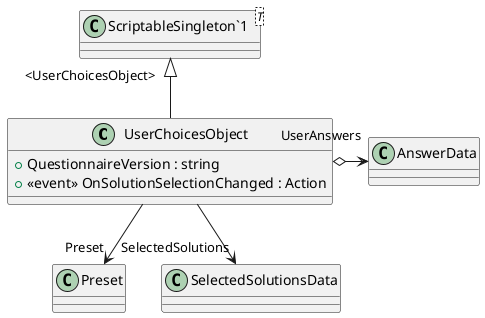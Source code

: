 @startuml
class UserChoicesObject {
    + QuestionnaireVersion : string
    +  <<event>> OnSolutionSelectionChanged : Action 
}
class "ScriptableSingleton`1"<T> {
}
"ScriptableSingleton`1" "<UserChoicesObject>" <|-- UserChoicesObject
UserChoicesObject o-> "UserAnswers" AnswerData
UserChoicesObject --> "Preset" Preset
UserChoicesObject --> "SelectedSolutions" SelectedSolutionsData
@enduml
